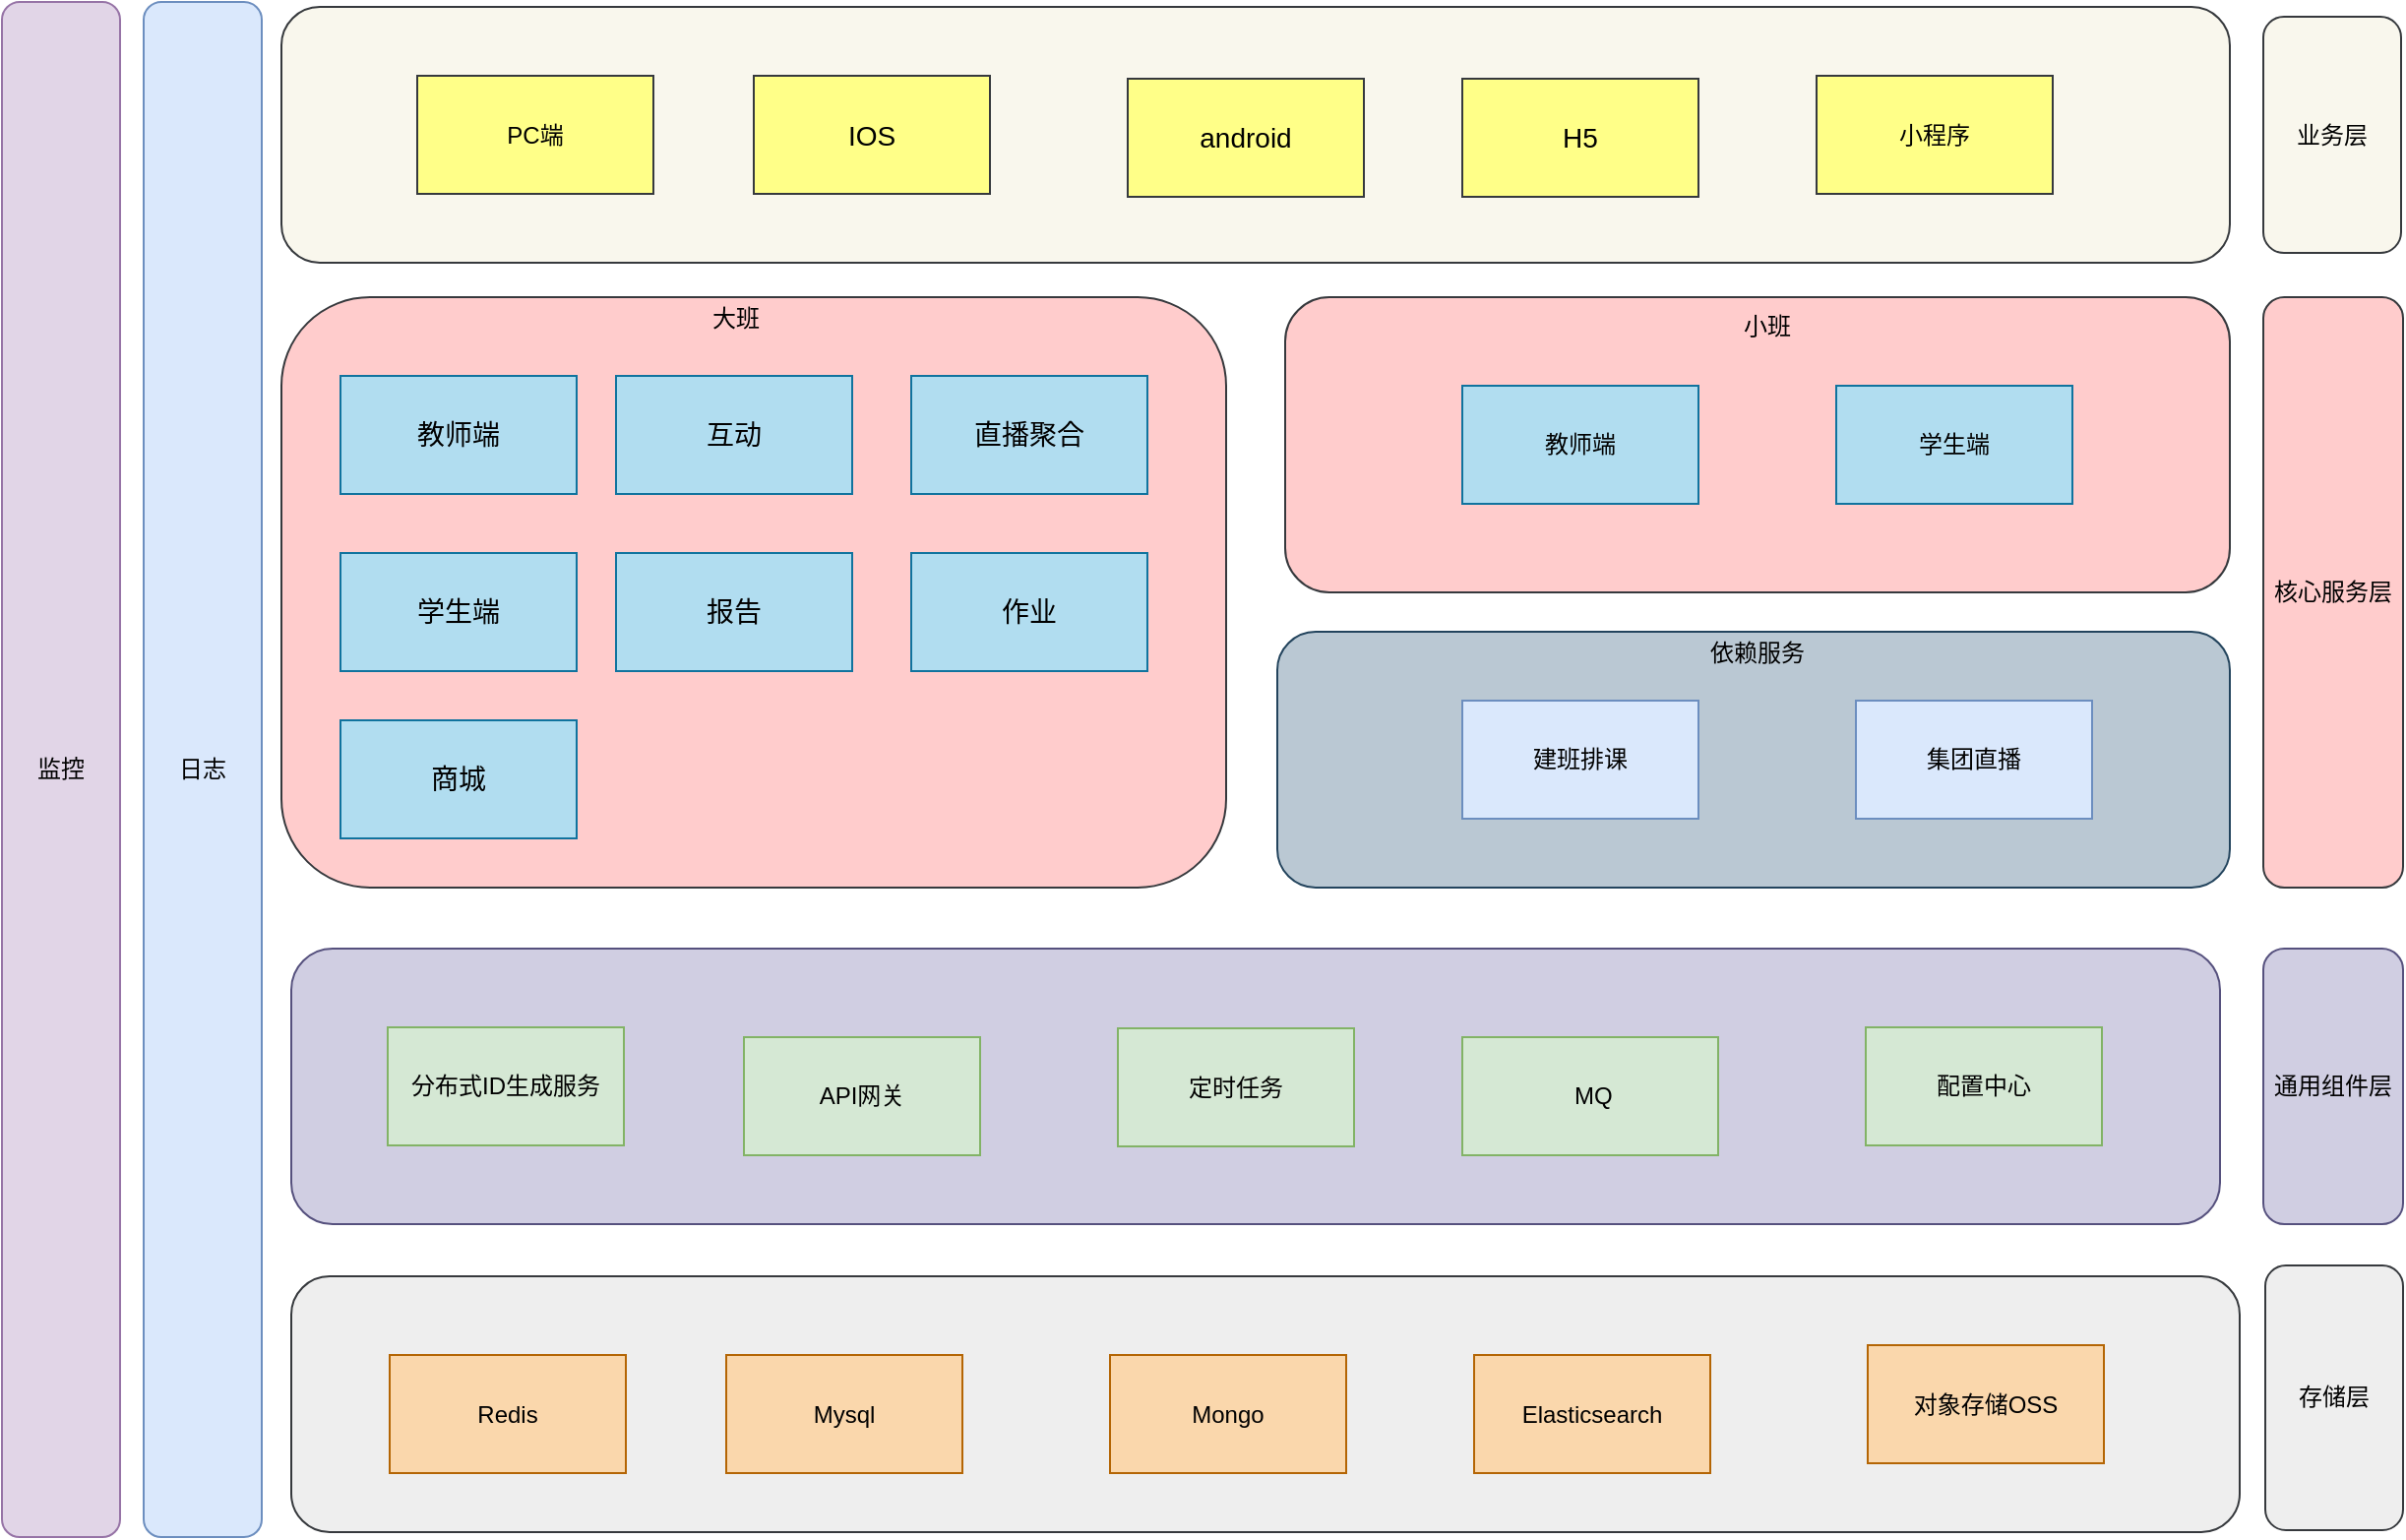 <mxfile version="13.9.8" type="github">
  <diagram id="6I0OCvxSQrVGMHxT2VVA" name="Page-1">
    <mxGraphModel dx="1724" dy="959" grid="1" gridSize="10" guides="1" tooltips="1" connect="1" arrows="1" fold="1" page="1" pageScale="1" pageWidth="850" pageHeight="1100" math="0" shadow="0">
      <root>
        <mxCell id="0" />
        <mxCell id="1" parent="0" />
        <mxCell id="f4PFBQhh6zEkoTRDLZ8k-75" value="" style="rounded=1;whiteSpace=wrap;html=1;fillColor=#d0cee2;strokeColor=#56517e;" vertex="1" parent="1">
          <mxGeometry x="317" y="571" width="980" height="140" as="geometry" />
        </mxCell>
        <mxCell id="f4PFBQhh6zEkoTRDLZ8k-67" value="" style="rounded=1;whiteSpace=wrap;html=1;fillColor=#eeeeee;strokeColor=#36393d;" vertex="1" parent="1">
          <mxGeometry x="317" y="737.5" width="990" height="130" as="geometry" />
        </mxCell>
        <mxCell id="f4PFBQhh6zEkoTRDLZ8k-63" value="" style="rounded=1;whiteSpace=wrap;html=1;fillColor=#f9f7ed;strokeColor=#36393d;" vertex="1" parent="1">
          <mxGeometry x="312" y="92.5" width="990" height="130" as="geometry" />
        </mxCell>
        <mxCell id="f4PFBQhh6zEkoTRDLZ8k-52" value="" style="rounded=1;whiteSpace=wrap;html=1;fillColor=#ffcccc;strokeColor=#36393d;" vertex="1" parent="1">
          <mxGeometry x="822" y="240" width="480" height="150" as="geometry" />
        </mxCell>
        <mxCell id="f4PFBQhh6zEkoTRDLZ8k-48" value="" style="rounded=1;whiteSpace=wrap;html=1;fillColor=#ffcccc;strokeColor=#36393d;" vertex="1" parent="1">
          <mxGeometry x="312" y="240" width="480" height="300" as="geometry" />
        </mxCell>
        <mxCell id="f4PFBQhh6zEkoTRDLZ8k-31" value="&lt;span style=&quot;font-size: 14px&quot;&gt;android&lt;/span&gt;" style="rounded=0;whiteSpace=wrap;html=1;fillColor=#ffff88;strokeColor=#36393d;" vertex="1" parent="1">
          <mxGeometry x="742" y="129" width="120" height="60" as="geometry" />
        </mxCell>
        <mxCell id="f4PFBQhh6zEkoTRDLZ8k-32" value="PC端" style="rounded=0;whiteSpace=wrap;html=1;fillColor=#ffff88;strokeColor=#36393d;" vertex="1" parent="1">
          <mxGeometry x="381" y="127.5" width="120" height="60" as="geometry" />
        </mxCell>
        <mxCell id="f4PFBQhh6zEkoTRDLZ8k-33" value="&lt;span style=&quot;font-size: 14px&quot;&gt;IOS&lt;/span&gt;" style="rounded=0;whiteSpace=wrap;html=1;fillColor=#ffff88;strokeColor=#36393d;" vertex="1" parent="1">
          <mxGeometry x="552" y="127.5" width="120" height="60" as="geometry" />
        </mxCell>
        <mxCell id="f4PFBQhh6zEkoTRDLZ8k-34" value="&lt;span style=&quot;font-size: 14px&quot;&gt;H5&lt;/span&gt;" style="rounded=0;whiteSpace=wrap;html=1;fillColor=#ffff88;strokeColor=#36393d;" vertex="1" parent="1">
          <mxGeometry x="912" y="129" width="120" height="60" as="geometry" />
        </mxCell>
        <mxCell id="f4PFBQhh6zEkoTRDLZ8k-35" value="&lt;span&gt;小程序&lt;/span&gt;" style="rounded=0;whiteSpace=wrap;html=1;fillColor=#ffff88;strokeColor=#36393d;" vertex="1" parent="1">
          <mxGeometry x="1092" y="127.5" width="120" height="60" as="geometry" />
        </mxCell>
        <mxCell id="f4PFBQhh6zEkoTRDLZ8k-37" value="学生端" style="rounded=0;whiteSpace=wrap;html=1;fillColor=#b1ddf0;strokeColor=#10739e;" vertex="1" parent="1">
          <mxGeometry x="1102" y="285" width="120" height="60" as="geometry" />
        </mxCell>
        <mxCell id="f4PFBQhh6zEkoTRDLZ8k-40" value="&lt;span style=&quot;font-size: 14px&quot;&gt;作业&lt;/span&gt;" style="rounded=0;whiteSpace=wrap;html=1;fillColor=#b1ddf0;strokeColor=#10739e;" vertex="1" parent="1">
          <mxGeometry x="632" y="370" width="120" height="60" as="geometry" />
        </mxCell>
        <mxCell id="f4PFBQhh6zEkoTRDLZ8k-41" value="&lt;span style=&quot;font-size: 14px&quot;&gt;教师端&lt;/span&gt;" style="rounded=0;whiteSpace=wrap;html=1;fillColor=#b1ddf0;strokeColor=#10739e;" vertex="1" parent="1">
          <mxGeometry x="342" y="280" width="120" height="60" as="geometry" />
        </mxCell>
        <mxCell id="f4PFBQhh6zEkoTRDLZ8k-42" value="&lt;span style=&quot;font-size: 14px&quot;&gt;商城&lt;/span&gt;" style="rounded=0;whiteSpace=wrap;html=1;fillColor=#b1ddf0;strokeColor=#10739e;" vertex="1" parent="1">
          <mxGeometry x="342" y="455" width="120" height="60" as="geometry" />
        </mxCell>
        <mxCell id="f4PFBQhh6zEkoTRDLZ8k-43" value="&lt;span style=&quot;font-size: 14px&quot;&gt;报告&lt;/span&gt;" style="rounded=0;whiteSpace=wrap;html=1;fillColor=#b1ddf0;strokeColor=#10739e;" vertex="1" parent="1">
          <mxGeometry x="482" y="370" width="120" height="60" as="geometry" />
        </mxCell>
        <mxCell id="f4PFBQhh6zEkoTRDLZ8k-44" value="&lt;span style=&quot;font-size: 14px&quot;&gt;学生端&lt;/span&gt;" style="rounded=0;whiteSpace=wrap;html=1;fillColor=#b1ddf0;strokeColor=#10739e;" vertex="1" parent="1">
          <mxGeometry x="342" y="370" width="120" height="60" as="geometry" />
        </mxCell>
        <mxCell id="f4PFBQhh6zEkoTRDLZ8k-45" value="&lt;span style=&quot;font-size: 14px&quot;&gt;直播聚合&lt;/span&gt;" style="rounded=0;whiteSpace=wrap;html=1;fillColor=#b1ddf0;strokeColor=#10739e;" vertex="1" parent="1">
          <mxGeometry x="632" y="280" width="120" height="60" as="geometry" />
        </mxCell>
        <mxCell id="f4PFBQhh6zEkoTRDLZ8k-46" value="&lt;span style=&quot;font-size: 14px&quot;&gt;互动&lt;/span&gt;" style="rounded=0;whiteSpace=wrap;html=1;fillColor=#b1ddf0;strokeColor=#10739e;" vertex="1" parent="1">
          <mxGeometry x="482" y="280" width="120" height="60" as="geometry" />
        </mxCell>
        <mxCell id="f4PFBQhh6zEkoTRDLZ8k-51" value="大班" style="text;html=1;strokeColor=none;fillColor=none;align=center;verticalAlign=middle;whiteSpace=wrap;rounded=0;" vertex="1" parent="1">
          <mxGeometry x="523" y="241" width="40" height="20" as="geometry" />
        </mxCell>
        <mxCell id="f4PFBQhh6zEkoTRDLZ8k-54" value="" style="rounded=1;whiteSpace=wrap;html=1;fillColor=#bac8d3;strokeColor=#23445d;" vertex="1" parent="1">
          <mxGeometry x="818" y="410" width="484" height="130" as="geometry" />
        </mxCell>
        <mxCell id="f4PFBQhh6zEkoTRDLZ8k-56" value="小班" style="text;html=1;strokeColor=none;fillColor=none;align=center;verticalAlign=middle;whiteSpace=wrap;rounded=0;" vertex="1" parent="1">
          <mxGeometry x="1047" y="245" width="40" height="20" as="geometry" />
        </mxCell>
        <mxCell id="f4PFBQhh6zEkoTRDLZ8k-69" value="Redis" style="rounded=0;whiteSpace=wrap;html=1;fillColor=#fad7ac;strokeColor=#b46504;" vertex="1" parent="1">
          <mxGeometry x="367" y="777.5" width="120" height="60" as="geometry" />
        </mxCell>
        <mxCell id="f4PFBQhh6zEkoTRDLZ8k-70" value="Mysql" style="rounded=0;whiteSpace=wrap;html=1;fillColor=#fad7ac;strokeColor=#b46504;" vertex="1" parent="1">
          <mxGeometry x="538" y="777.5" width="120" height="60" as="geometry" />
        </mxCell>
        <mxCell id="f4PFBQhh6zEkoTRDLZ8k-71" value="&amp;nbsp;MQ" style="rounded=0;whiteSpace=wrap;html=1;fillColor=#d5e8d4;strokeColor=#82b366;" vertex="1" parent="1">
          <mxGeometry x="912" y="616" width="130" height="60" as="geometry" />
        </mxCell>
        <mxCell id="f4PFBQhh6zEkoTRDLZ8k-72" value="Mongo" style="rounded=0;whiteSpace=wrap;html=1;fillColor=#fad7ac;strokeColor=#b46504;" vertex="1" parent="1">
          <mxGeometry x="733" y="777.5" width="120" height="60" as="geometry" />
        </mxCell>
        <mxCell id="f4PFBQhh6zEkoTRDLZ8k-73" value="Elasticsearch" style="rounded=0;whiteSpace=wrap;html=1;fillColor=#fad7ac;strokeColor=#b46504;" vertex="1" parent="1">
          <mxGeometry x="918" y="777.5" width="120" height="60" as="geometry" />
        </mxCell>
        <mxCell id="f4PFBQhh6zEkoTRDLZ8k-74" value="分布式ID生成服务" style="rounded=0;whiteSpace=wrap;html=1;fillColor=#d5e8d4;strokeColor=#82b366;" vertex="1" parent="1">
          <mxGeometry x="366" y="611" width="120" height="60" as="geometry" />
        </mxCell>
        <mxCell id="f4PFBQhh6zEkoTRDLZ8k-76" value="API网关" style="rounded=0;whiteSpace=wrap;html=1;fillColor=#d5e8d4;strokeColor=#82b366;" vertex="1" parent="1">
          <mxGeometry x="547" y="616" width="120" height="60" as="geometry" />
        </mxCell>
        <mxCell id="f4PFBQhh6zEkoTRDLZ8k-78" value="定时任务" style="rounded=0;whiteSpace=wrap;html=1;fillColor=#d5e8d4;strokeColor=#82b366;" vertex="1" parent="1">
          <mxGeometry x="737" y="611.5" width="120" height="60" as="geometry" />
        </mxCell>
        <mxCell id="f4PFBQhh6zEkoTRDLZ8k-79" value="对象存储OSS" style="rounded=0;whiteSpace=wrap;html=1;fillColor=#fad7ac;strokeColor=#b46504;" vertex="1" parent="1">
          <mxGeometry x="1118" y="772.5" width="120" height="60" as="geometry" />
        </mxCell>
        <mxCell id="f4PFBQhh6zEkoTRDLZ8k-80" value="日志" style="rounded=1;whiteSpace=wrap;html=1;fillColor=#dae8fc;strokeColor=#6c8ebf;" vertex="1" parent="1">
          <mxGeometry x="242" y="90" width="60" height="780" as="geometry" />
        </mxCell>
        <mxCell id="f4PFBQhh6zEkoTRDLZ8k-81" value="监控" style="rounded=1;whiteSpace=wrap;html=1;fillColor=#e1d5e7;strokeColor=#9673a6;" vertex="1" parent="1">
          <mxGeometry x="170" y="90" width="60" height="780" as="geometry" />
        </mxCell>
        <mxCell id="f4PFBQhh6zEkoTRDLZ8k-82" value="配置中心" style="rounded=0;whiteSpace=wrap;html=1;fillColor=#d5e8d4;strokeColor=#82b366;" vertex="1" parent="1">
          <mxGeometry x="1117" y="611" width="120" height="60" as="geometry" />
        </mxCell>
        <mxCell id="f4PFBQhh6zEkoTRDLZ8k-88" value="建班排课" style="rounded=0;whiteSpace=wrap;html=1;fillColor=#dae8fc;strokeColor=#6c8ebf;" vertex="1" parent="1">
          <mxGeometry x="912" y="445" width="120" height="60" as="geometry" />
        </mxCell>
        <mxCell id="f4PFBQhh6zEkoTRDLZ8k-89" value="集团直播" style="rounded=0;whiteSpace=wrap;html=1;fillColor=#dae8fc;strokeColor=#6c8ebf;" vertex="1" parent="1">
          <mxGeometry x="1112" y="445" width="120" height="60" as="geometry" />
        </mxCell>
        <mxCell id="f4PFBQhh6zEkoTRDLZ8k-90" value="依赖服务" style="text;html=1;strokeColor=none;fillColor=none;align=center;verticalAlign=middle;whiteSpace=wrap;rounded=0;" vertex="1" parent="1">
          <mxGeometry x="1032" y="411" width="60" height="20" as="geometry" />
        </mxCell>
        <mxCell id="f4PFBQhh6zEkoTRDLZ8k-91" value="教师端" style="rounded=0;whiteSpace=wrap;html=1;fillColor=#b1ddf0;strokeColor=#10739e;" vertex="1" parent="1">
          <mxGeometry x="912" y="285" width="120" height="60" as="geometry" />
        </mxCell>
        <mxCell id="f4PFBQhh6zEkoTRDLZ8k-94" value="&lt;span&gt;业务层&lt;/span&gt;" style="rounded=1;whiteSpace=wrap;html=1;fillColor=#f9f7ed;strokeColor=#36393d;" vertex="1" parent="1">
          <mxGeometry x="1319" y="97.5" width="70" height="120" as="geometry" />
        </mxCell>
        <mxCell id="f4PFBQhh6zEkoTRDLZ8k-95" value="&lt;span&gt;存储层&lt;/span&gt;" style="rounded=1;whiteSpace=wrap;html=1;fillColor=#eeeeee;strokeColor=#36393d;" vertex="1" parent="1">
          <mxGeometry x="1320" y="732" width="70" height="134.5" as="geometry" />
        </mxCell>
        <mxCell id="f4PFBQhh6zEkoTRDLZ8k-96" value="&lt;span&gt;通用组件层&lt;/span&gt;" style="rounded=1;whiteSpace=wrap;html=1;fillColor=#d0cee2;strokeColor=#56517e;" vertex="1" parent="1">
          <mxGeometry x="1319" y="571" width="71" height="140" as="geometry" />
        </mxCell>
        <mxCell id="f4PFBQhh6zEkoTRDLZ8k-97" value="&lt;span&gt;核心服务层&lt;/span&gt;" style="rounded=1;whiteSpace=wrap;html=1;fillColor=#ffcccc;strokeColor=#36393d;" vertex="1" parent="1">
          <mxGeometry x="1319" y="240" width="71" height="300" as="geometry" />
        </mxCell>
      </root>
    </mxGraphModel>
  </diagram>
</mxfile>
